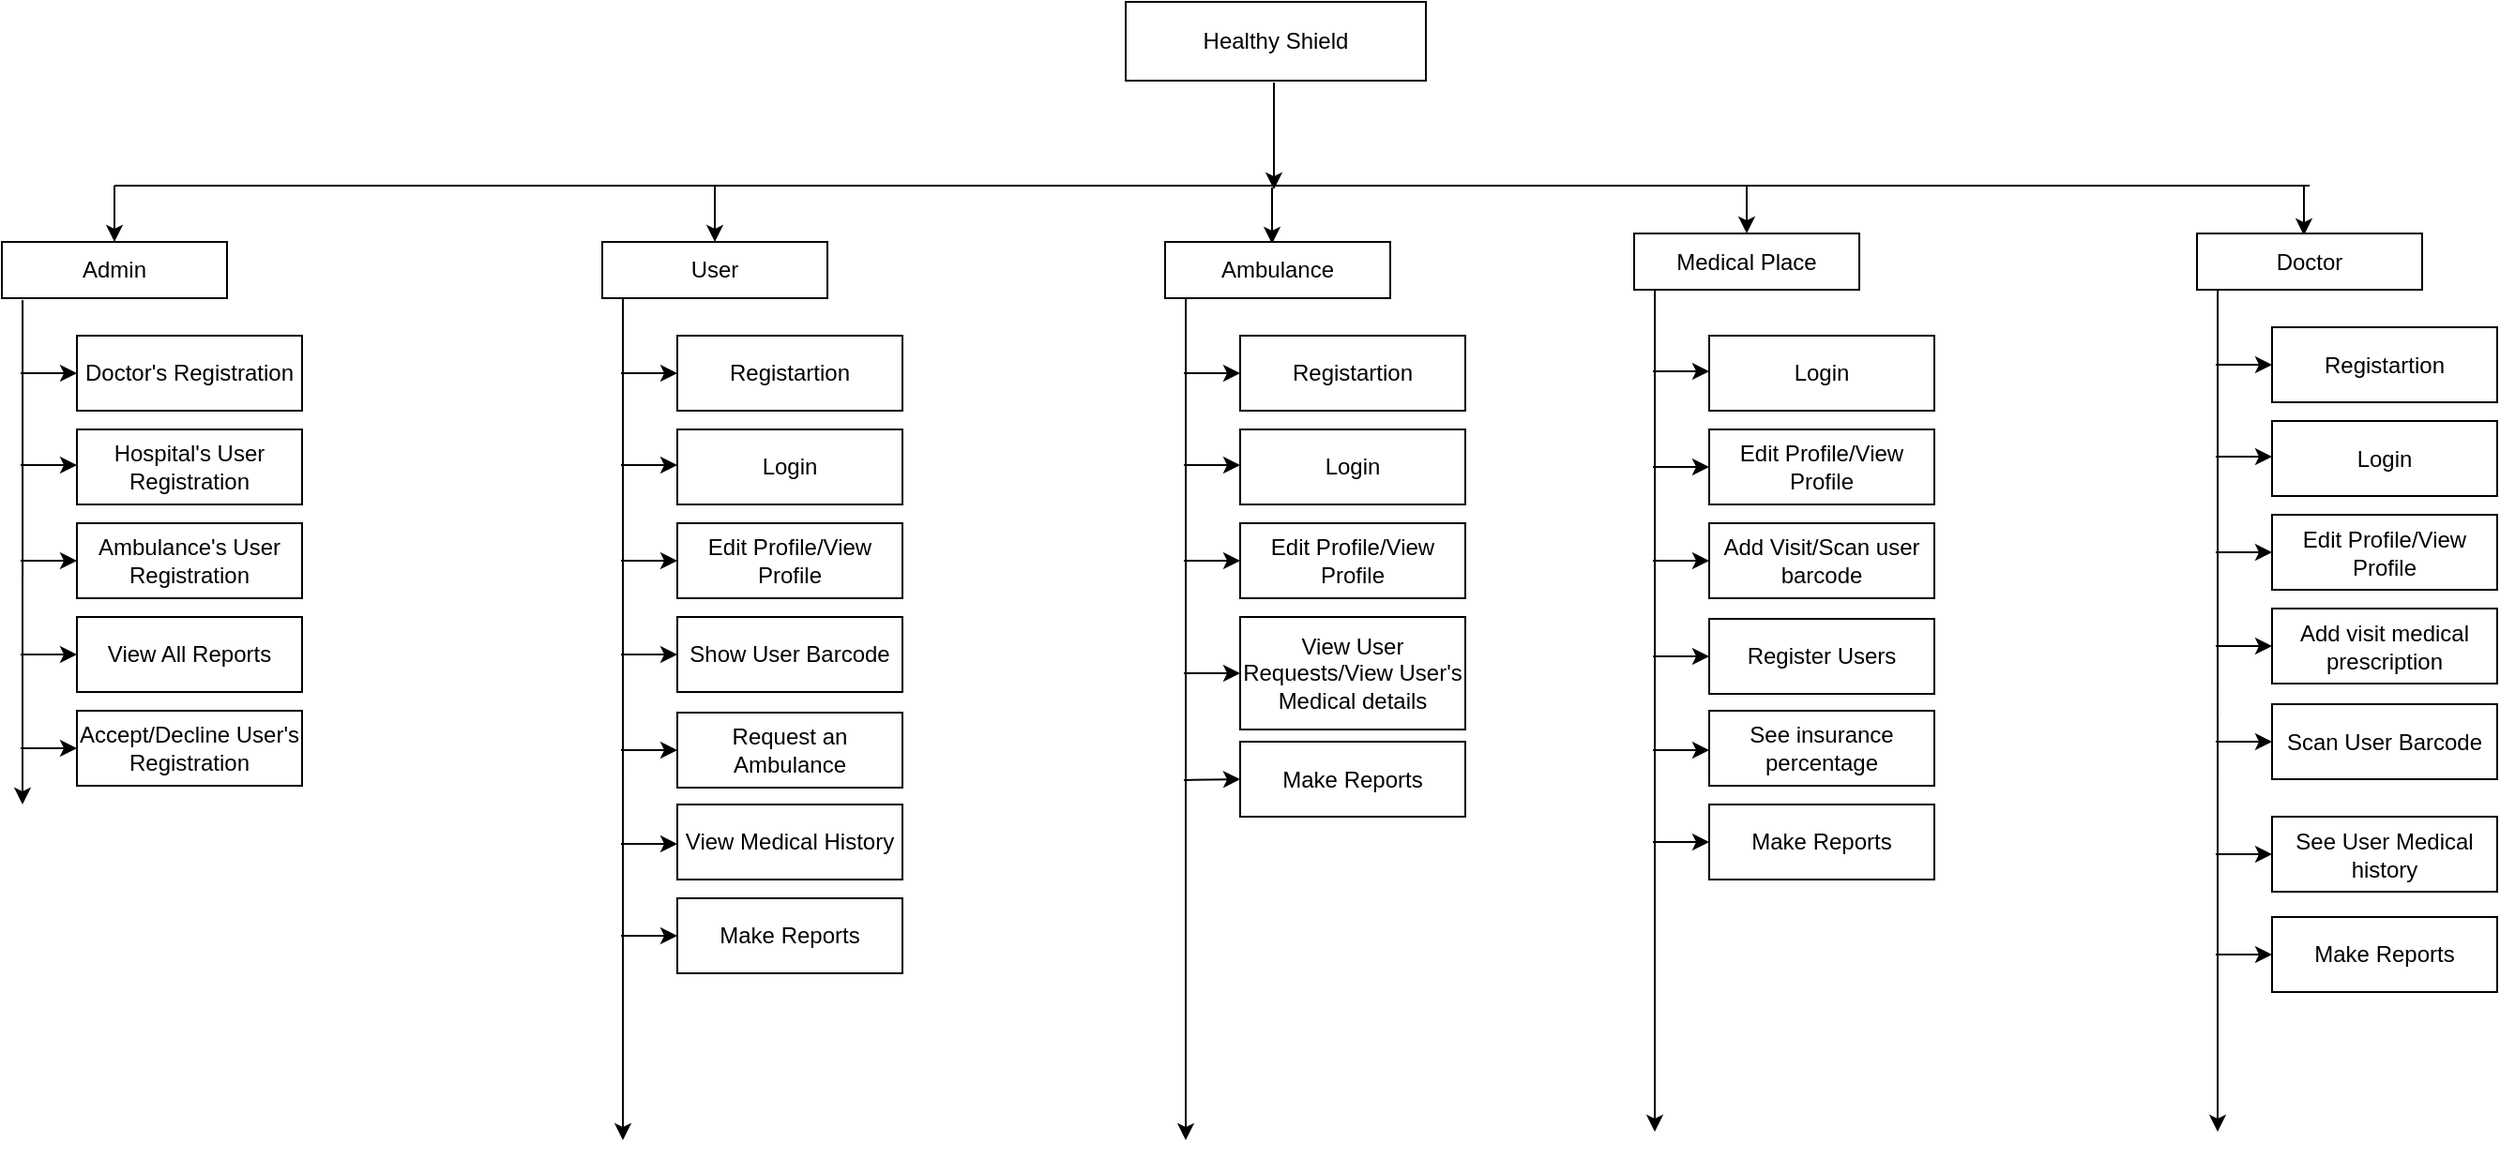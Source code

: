 <mxfile version="13.0.3" type="device"><diagram id="UpAK0fxvu-gSVWHmr6I7" name="Page-1"><mxGraphModel dx="1086" dy="806" grid="1" gridSize="10" guides="1" tooltips="1" connect="1" arrows="1" fold="1" page="1" pageScale="1" pageWidth="850" pageHeight="1100" math="0" shadow="0"><root><mxCell id="0"/><mxCell id="1" parent="0"/><mxCell id="rHH7kZXuoE2YYjR0WJDN-1" value="Healthy Shield" style="rounded=0;whiteSpace=wrap;html=1;" parent="1" vertex="1"><mxGeometry x="619" y="42" width="160" height="42" as="geometry"/></mxCell><mxCell id="rHH7kZXuoE2YYjR0WJDN-2" value="" style="endArrow=classic;html=1;" parent="1" edge="1"><mxGeometry width="50" height="50" relative="1" as="geometry"><mxPoint x="698" y="85" as="sourcePoint"/><mxPoint x="698" y="142" as="targetPoint"/><Array as="points"><mxPoint x="698" y="122"/></Array></mxGeometry></mxCell><mxCell id="rHH7kZXuoE2YYjR0WJDN-3" value="" style="endArrow=none;html=1;endFill=0;" parent="1" edge="1"><mxGeometry width="50" height="50" relative="1" as="geometry"><mxPoint x="400" y="140" as="sourcePoint"/><mxPoint x="80" y="140" as="targetPoint"/></mxGeometry></mxCell><mxCell id="rHH7kZXuoE2YYjR0WJDN-4" value="" style="endArrow=classic;html=1;" parent="1" target="rHH7kZXuoE2YYjR0WJDN-5" edge="1"><mxGeometry width="50" height="50" relative="1" as="geometry"><mxPoint x="80" y="140" as="sourcePoint"/><mxPoint x="80" y="170" as="targetPoint"/></mxGeometry></mxCell><mxCell id="rHH7kZXuoE2YYjR0WJDN-5" value="Admin" style="rounded=0;whiteSpace=wrap;html=1;" parent="1" vertex="1"><mxGeometry x="20" y="170" width="120" height="30" as="geometry"/></mxCell><mxCell id="rHH7kZXuoE2YYjR0WJDN-6" value="" style="endArrow=classic;html=1;exitX=0.142;exitY=1.1;exitDx=0;exitDy=0;exitPerimeter=0;" parent="1" edge="1"><mxGeometry width="50" height="50" relative="1" as="geometry"><mxPoint x="31.04" y="201" as="sourcePoint"/><mxPoint x="31" y="470" as="targetPoint"/></mxGeometry></mxCell><mxCell id="rHH7kZXuoE2YYjR0WJDN-7" value="" style="endArrow=classic;html=1;" parent="1" target="rHH7kZXuoE2YYjR0WJDN-8" edge="1"><mxGeometry width="50" height="50" relative="1" as="geometry"><mxPoint x="30" y="240" as="sourcePoint"/><mxPoint x="60" y="240" as="targetPoint"/></mxGeometry></mxCell><mxCell id="rHH7kZXuoE2YYjR0WJDN-8" value="Doctor's Registration" style="rounded=0;whiteSpace=wrap;html=1;" parent="1" vertex="1"><mxGeometry x="60" y="220" width="120" height="40" as="geometry"/></mxCell><mxCell id="rHH7kZXuoE2YYjR0WJDN-9" value="" style="endArrow=classic;html=1;" parent="1" edge="1"><mxGeometry width="50" height="50" relative="1" as="geometry"><mxPoint x="30" y="289" as="sourcePoint"/><mxPoint x="60" y="289" as="targetPoint"/></mxGeometry></mxCell><mxCell id="rHH7kZXuoE2YYjR0WJDN-10" value="Hospital's User Registration" style="rounded=0;whiteSpace=wrap;html=1;" parent="1" vertex="1"><mxGeometry x="60" y="270" width="120" height="40" as="geometry"/></mxCell><mxCell id="rHH7kZXuoE2YYjR0WJDN-11" value="Ambulance's User Registration" style="rounded=0;whiteSpace=wrap;html=1;" parent="1" vertex="1"><mxGeometry x="60" y="320" width="120" height="40" as="geometry"/></mxCell><mxCell id="rHH7kZXuoE2YYjR0WJDN-12" value="" style="endArrow=classic;html=1;entryX=0;entryY=0.5;entryDx=0;entryDy=0;" parent="1" target="rHH7kZXuoE2YYjR0WJDN-11" edge="1"><mxGeometry width="50" height="50" relative="1" as="geometry"><mxPoint x="30" y="340" as="sourcePoint"/><mxPoint x="70" y="299" as="targetPoint"/></mxGeometry></mxCell><mxCell id="rHH7kZXuoE2YYjR0WJDN-13" value="View All Reports" style="rounded=0;whiteSpace=wrap;html=1;" parent="1" vertex="1"><mxGeometry x="60" y="370" width="120" height="40" as="geometry"/></mxCell><mxCell id="rHH7kZXuoE2YYjR0WJDN-14" value="" style="endArrow=classic;html=1;entryX=0;entryY=0.5;entryDx=0;entryDy=0;" parent="1" target="rHH7kZXuoE2YYjR0WJDN-13" edge="1"><mxGeometry width="50" height="50" relative="1" as="geometry"><mxPoint x="30" y="390" as="sourcePoint"/><mxPoint x="70" y="350" as="targetPoint"/></mxGeometry></mxCell><mxCell id="rHH7kZXuoE2YYjR0WJDN-27" value="" style="endArrow=classic;html=1;" parent="1" target="rHH7kZXuoE2YYjR0WJDN-28" edge="1"><mxGeometry width="50" height="50" relative="1" as="geometry"><mxPoint x="400" y="140" as="sourcePoint"/><mxPoint x="400" y="170" as="targetPoint"/></mxGeometry></mxCell><mxCell id="rHH7kZXuoE2YYjR0WJDN-28" value="User" style="rounded=0;whiteSpace=wrap;html=1;" parent="1" vertex="1"><mxGeometry x="340" y="170" width="120" height="30" as="geometry"/></mxCell><mxCell id="rHH7kZXuoE2YYjR0WJDN-29" value="" style="endArrow=classic;html=1;exitX=0.142;exitY=1.1;exitDx=0;exitDy=0;exitPerimeter=0;" parent="1" edge="1"><mxGeometry width="50" height="50" relative="1" as="geometry"><mxPoint x="351.04" y="200" as="sourcePoint"/><mxPoint x="351" y="649" as="targetPoint"/></mxGeometry></mxCell><mxCell id="rHH7kZXuoE2YYjR0WJDN-30" value="" style="endArrow=classic;html=1;" parent="1" target="rHH7kZXuoE2YYjR0WJDN-31" edge="1"><mxGeometry width="50" height="50" relative="1" as="geometry"><mxPoint x="350" y="240" as="sourcePoint"/><mxPoint x="380" y="240" as="targetPoint"/></mxGeometry></mxCell><mxCell id="rHH7kZXuoE2YYjR0WJDN-31" value="Registartion" style="rounded=0;whiteSpace=wrap;html=1;" parent="1" vertex="1"><mxGeometry x="380" y="220" width="120" height="40" as="geometry"/></mxCell><mxCell id="rHH7kZXuoE2YYjR0WJDN-32" value="" style="endArrow=classic;html=1;" parent="1" edge="1"><mxGeometry width="50" height="50" relative="1" as="geometry"><mxPoint x="350" y="289" as="sourcePoint"/><mxPoint x="380" y="289" as="targetPoint"/></mxGeometry></mxCell><mxCell id="rHH7kZXuoE2YYjR0WJDN-33" value="Login" style="rounded=0;whiteSpace=wrap;html=1;" parent="1" vertex="1"><mxGeometry x="380" y="270" width="120" height="40" as="geometry"/></mxCell><mxCell id="rHH7kZXuoE2YYjR0WJDN-34" value="Edit Profile/View Profile" style="rounded=0;whiteSpace=wrap;html=1;" parent="1" vertex="1"><mxGeometry x="380" y="320" width="120" height="40" as="geometry"/></mxCell><mxCell id="rHH7kZXuoE2YYjR0WJDN-35" value="" style="endArrow=classic;html=1;entryX=0;entryY=0.5;entryDx=0;entryDy=0;" parent="1" target="rHH7kZXuoE2YYjR0WJDN-34" edge="1"><mxGeometry width="50" height="50" relative="1" as="geometry"><mxPoint x="350" y="340" as="sourcePoint"/><mxPoint x="390" y="299" as="targetPoint"/></mxGeometry></mxCell><mxCell id="rHH7kZXuoE2YYjR0WJDN-36" value="Show User Barcode" style="rounded=0;whiteSpace=wrap;html=1;" parent="1" vertex="1"><mxGeometry x="380" y="370" width="120" height="40" as="geometry"/></mxCell><mxCell id="rHH7kZXuoE2YYjR0WJDN-37" value="" style="endArrow=classic;html=1;entryX=0;entryY=0.5;entryDx=0;entryDy=0;" parent="1" target="rHH7kZXuoE2YYjR0WJDN-36" edge="1"><mxGeometry width="50" height="50" relative="1" as="geometry"><mxPoint x="350" y="390" as="sourcePoint"/><mxPoint x="390" y="350" as="targetPoint"/></mxGeometry></mxCell><mxCell id="rHH7kZXuoE2YYjR0WJDN-38" value="" style="endArrow=classic;html=1;" parent="1" edge="1"><mxGeometry width="50" height="50" relative="1" as="geometry"><mxPoint x="350" y="441" as="sourcePoint"/><mxPoint x="380" y="441" as="targetPoint"/></mxGeometry></mxCell><mxCell id="rHH7kZXuoE2YYjR0WJDN-39" value="" style="endArrow=classic;html=1;" parent="1" edge="1"><mxGeometry width="50" height="50" relative="1" as="geometry"><mxPoint x="350" y="491" as="sourcePoint"/><mxPoint x="380" y="491" as="targetPoint"/></mxGeometry></mxCell><mxCell id="rHH7kZXuoE2YYjR0WJDN-40" value="Request an Ambulance" style="rounded=0;whiteSpace=wrap;html=1;" parent="1" vertex="1"><mxGeometry x="380" y="421" width="120" height="40" as="geometry"/></mxCell><mxCell id="rHH7kZXuoE2YYjR0WJDN-41" value="View Medical History" style="rounded=0;whiteSpace=wrap;html=1;" parent="1" vertex="1"><mxGeometry x="380" y="470" width="120" height="40" as="geometry"/></mxCell><mxCell id="rHH7kZXuoE2YYjR0WJDN-42" value="Make Reports" style="rounded=0;whiteSpace=wrap;html=1;" parent="1" vertex="1"><mxGeometry x="380" y="520" width="120" height="40" as="geometry"/></mxCell><mxCell id="rHH7kZXuoE2YYjR0WJDN-43" value="" style="endArrow=classic;html=1;entryX=0;entryY=0.5;entryDx=0;entryDy=0;" parent="1" target="rHH7kZXuoE2YYjR0WJDN-42" edge="1"><mxGeometry width="50" height="50" relative="1" as="geometry"><mxPoint x="350" y="540" as="sourcePoint"/><mxPoint x="390" y="500" as="targetPoint"/></mxGeometry></mxCell><mxCell id="rHH7kZXuoE2YYjR0WJDN-46" value="" style="endArrow=none;html=1;endFill=0;" parent="1" edge="1"><mxGeometry width="50" height="50" relative="1" as="geometry"><mxPoint x="400" y="140" as="sourcePoint"/><mxPoint x="1250" y="140" as="targetPoint"/></mxGeometry></mxCell><mxCell id="rHH7kZXuoE2YYjR0WJDN-48" value="" style="endArrow=classic;html=1;" parent="1" edge="1"><mxGeometry width="50" height="50" relative="1" as="geometry"><mxPoint x="697" y="141" as="sourcePoint"/><mxPoint x="697" y="171" as="targetPoint"/></mxGeometry></mxCell><mxCell id="rHH7kZXuoE2YYjR0WJDN-65" value="Ambulance" style="rounded=0;whiteSpace=wrap;html=1;" parent="1" vertex="1"><mxGeometry x="640" y="170" width="120" height="30" as="geometry"/></mxCell><mxCell id="rHH7kZXuoE2YYjR0WJDN-66" value="" style="endArrow=classic;html=1;exitX=0.142;exitY=1.1;exitDx=0;exitDy=0;exitPerimeter=0;" parent="1" edge="1"><mxGeometry width="50" height="50" relative="1" as="geometry"><mxPoint x="651.04" y="200" as="sourcePoint"/><mxPoint x="651" y="649" as="targetPoint"/></mxGeometry></mxCell><mxCell id="rHH7kZXuoE2YYjR0WJDN-67" value="" style="endArrow=classic;html=1;" parent="1" target="rHH7kZXuoE2YYjR0WJDN-68" edge="1"><mxGeometry width="50" height="50" relative="1" as="geometry"><mxPoint x="650" y="240" as="sourcePoint"/><mxPoint x="680" y="240" as="targetPoint"/></mxGeometry></mxCell><mxCell id="rHH7kZXuoE2YYjR0WJDN-68" value="Registartion" style="rounded=0;whiteSpace=wrap;html=1;" parent="1" vertex="1"><mxGeometry x="680" y="220" width="120" height="40" as="geometry"/></mxCell><mxCell id="rHH7kZXuoE2YYjR0WJDN-69" value="" style="endArrow=classic;html=1;" parent="1" edge="1"><mxGeometry width="50" height="50" relative="1" as="geometry"><mxPoint x="650" y="289" as="sourcePoint"/><mxPoint x="680" y="289" as="targetPoint"/></mxGeometry></mxCell><mxCell id="rHH7kZXuoE2YYjR0WJDN-70" value="Login" style="rounded=0;whiteSpace=wrap;html=1;" parent="1" vertex="1"><mxGeometry x="680" y="270" width="120" height="40" as="geometry"/></mxCell><mxCell id="rHH7kZXuoE2YYjR0WJDN-73" value="View User Requests/View User's Medical details" style="rounded=0;whiteSpace=wrap;html=1;" parent="1" vertex="1"><mxGeometry x="680" y="370" width="120" height="60" as="geometry"/></mxCell><mxCell id="rHH7kZXuoE2YYjR0WJDN-74" value="" style="endArrow=classic;html=1;entryX=0;entryY=0.5;entryDx=0;entryDy=0;" parent="1" target="rHH7kZXuoE2YYjR0WJDN-73" edge="1"><mxGeometry width="50" height="50" relative="1" as="geometry"><mxPoint x="650" y="400" as="sourcePoint"/><mxPoint x="690" y="350" as="targetPoint"/></mxGeometry></mxCell><mxCell id="rHH7kZXuoE2YYjR0WJDN-79" value="Make Reports" style="rounded=0;whiteSpace=wrap;html=1;" parent="1" vertex="1"><mxGeometry x="680" y="436.5" width="120" height="40" as="geometry"/></mxCell><mxCell id="rHH7kZXuoE2YYjR0WJDN-80" value="" style="endArrow=classic;html=1;entryX=0;entryY=0.5;entryDx=0;entryDy=0;" parent="1" target="rHH7kZXuoE2YYjR0WJDN-79" edge="1"><mxGeometry width="50" height="50" relative="1" as="geometry"><mxPoint x="650" y="457" as="sourcePoint"/><mxPoint x="690" y="380" as="targetPoint"/></mxGeometry></mxCell><mxCell id="rHH7kZXuoE2YYjR0WJDN-82" value="Edit Profile/View Profile" style="rounded=0;whiteSpace=wrap;html=1;" parent="1" vertex="1"><mxGeometry x="680" y="320" width="120" height="40" as="geometry"/></mxCell><mxCell id="rHH7kZXuoE2YYjR0WJDN-83" value="" style="endArrow=classic;html=1;entryX=0;entryY=0.5;entryDx=0;entryDy=0;" parent="1" target="rHH7kZXuoE2YYjR0WJDN-82" edge="1"><mxGeometry width="50" height="50" relative="1" as="geometry"><mxPoint x="650" y="340" as="sourcePoint"/><mxPoint x="690" y="299" as="targetPoint"/></mxGeometry></mxCell><mxCell id="rHH7kZXuoE2YYjR0WJDN-117" value="" style="endArrow=classic;html=1;" parent="1" target="rHH7kZXuoE2YYjR0WJDN-118" edge="1"><mxGeometry width="50" height="50" relative="1" as="geometry"><mxPoint x="950" y="140" as="sourcePoint"/><mxPoint x="950" y="165.5" as="targetPoint"/></mxGeometry></mxCell><mxCell id="rHH7kZXuoE2YYjR0WJDN-118" value="Medical Place" style="rounded=0;whiteSpace=wrap;html=1;" parent="1" vertex="1"><mxGeometry x="890" y="165.5" width="120" height="30" as="geometry"/></mxCell><mxCell id="rHH7kZXuoE2YYjR0WJDN-119" value="" style="endArrow=classic;html=1;exitX=0.142;exitY=1.1;exitDx=0;exitDy=0;exitPerimeter=0;" parent="1" edge="1"><mxGeometry width="50" height="50" relative="1" as="geometry"><mxPoint x="901.04" y="195.5" as="sourcePoint"/><mxPoint x="901" y="644.5" as="targetPoint"/></mxGeometry></mxCell><mxCell id="rHH7kZXuoE2YYjR0WJDN-122" value="" style="endArrow=classic;html=1;" parent="1" edge="1"><mxGeometry width="50" height="50" relative="1" as="geometry"><mxPoint x="900" y="239" as="sourcePoint"/><mxPoint x="930" y="239" as="targetPoint"/></mxGeometry></mxCell><mxCell id="rHH7kZXuoE2YYjR0WJDN-123" value="Login" style="rounded=0;whiteSpace=wrap;html=1;" parent="1" vertex="1"><mxGeometry x="930" y="220" width="120" height="40" as="geometry"/></mxCell><mxCell id="rHH7kZXuoE2YYjR0WJDN-124" value="Edit Profile/View Profile" style="rounded=0;whiteSpace=wrap;html=1;" parent="1" vertex="1"><mxGeometry x="930" y="270" width="120" height="40" as="geometry"/></mxCell><mxCell id="rHH7kZXuoE2YYjR0WJDN-125" value="" style="endArrow=classic;html=1;entryX=0;entryY=0.5;entryDx=0;entryDy=0;" parent="1" target="rHH7kZXuoE2YYjR0WJDN-124" edge="1"><mxGeometry width="50" height="50" relative="1" as="geometry"><mxPoint x="900" y="290" as="sourcePoint"/><mxPoint x="940" y="249" as="targetPoint"/></mxGeometry></mxCell><mxCell id="rHH7kZXuoE2YYjR0WJDN-126" value="Add Visit/Scan user barcode" style="rounded=0;whiteSpace=wrap;html=1;" parent="1" vertex="1"><mxGeometry x="930" y="320" width="120" height="40" as="geometry"/></mxCell><mxCell id="rHH7kZXuoE2YYjR0WJDN-127" value="" style="endArrow=classic;html=1;entryX=0;entryY=0.5;entryDx=0;entryDy=0;" parent="1" target="rHH7kZXuoE2YYjR0WJDN-126" edge="1"><mxGeometry width="50" height="50" relative="1" as="geometry"><mxPoint x="900" y="340" as="sourcePoint"/><mxPoint x="940" y="300" as="targetPoint"/></mxGeometry></mxCell><mxCell id="rHH7kZXuoE2YYjR0WJDN-128" value="" style="endArrow=classic;html=1;" parent="1" edge="1"><mxGeometry width="50" height="50" relative="1" as="geometry"><mxPoint x="900" y="391" as="sourcePoint"/><mxPoint x="930" y="391" as="targetPoint"/></mxGeometry></mxCell><mxCell id="rHH7kZXuoE2YYjR0WJDN-129" value="" style="endArrow=classic;html=1;" parent="1" edge="1"><mxGeometry width="50" height="50" relative="1" as="geometry"><mxPoint x="900" y="441" as="sourcePoint"/><mxPoint x="930" y="441" as="targetPoint"/></mxGeometry></mxCell><mxCell id="rHH7kZXuoE2YYjR0WJDN-130" value="Register Users" style="rounded=0;whiteSpace=wrap;html=1;" parent="1" vertex="1"><mxGeometry x="930" y="371" width="120" height="40" as="geometry"/></mxCell><mxCell id="rHH7kZXuoE2YYjR0WJDN-131" value="See insurance percentage" style="rounded=0;whiteSpace=wrap;html=1;" parent="1" vertex="1"><mxGeometry x="930" y="420" width="120" height="40" as="geometry"/></mxCell><mxCell id="rHH7kZXuoE2YYjR0WJDN-132" value="Make Reports" style="rounded=0;whiteSpace=wrap;html=1;" parent="1" vertex="1"><mxGeometry x="930" y="470" width="120" height="40" as="geometry"/></mxCell><mxCell id="rHH7kZXuoE2YYjR0WJDN-133" value="" style="endArrow=classic;html=1;entryX=0;entryY=0.5;entryDx=0;entryDy=0;" parent="1" target="rHH7kZXuoE2YYjR0WJDN-132" edge="1"><mxGeometry width="50" height="50" relative="1" as="geometry"><mxPoint x="900" y="490" as="sourcePoint"/><mxPoint x="940" y="450" as="targetPoint"/></mxGeometry></mxCell><mxCell id="rHH7kZXuoE2YYjR0WJDN-135" value="" style="endArrow=classic;html=1;" parent="1" edge="1"><mxGeometry width="50" height="50" relative="1" as="geometry"><mxPoint x="1247" y="140" as="sourcePoint"/><mxPoint x="1247" y="166.5" as="targetPoint"/></mxGeometry></mxCell><mxCell id="rHH7kZXuoE2YYjR0WJDN-136" value="Doctor" style="rounded=0;whiteSpace=wrap;html=1;" parent="1" vertex="1"><mxGeometry x="1190" y="165.5" width="120" height="30" as="geometry"/></mxCell><mxCell id="rHH7kZXuoE2YYjR0WJDN-137" value="" style="endArrow=classic;html=1;exitX=0.142;exitY=1.1;exitDx=0;exitDy=0;exitPerimeter=0;" parent="1" edge="1"><mxGeometry width="50" height="50" relative="1" as="geometry"><mxPoint x="1201.04" y="195.5" as="sourcePoint"/><mxPoint x="1201" y="644.5" as="targetPoint"/></mxGeometry></mxCell><mxCell id="rHH7kZXuoE2YYjR0WJDN-138" value="" style="endArrow=classic;html=1;" parent="1" target="rHH7kZXuoE2YYjR0WJDN-139" edge="1"><mxGeometry width="50" height="50" relative="1" as="geometry"><mxPoint x="1200" y="235.5" as="sourcePoint"/><mxPoint x="1230" y="235.5" as="targetPoint"/></mxGeometry></mxCell><mxCell id="rHH7kZXuoE2YYjR0WJDN-139" value="Registartion" style="rounded=0;whiteSpace=wrap;html=1;" parent="1" vertex="1"><mxGeometry x="1230" y="215.5" width="120" height="40" as="geometry"/></mxCell><mxCell id="rHH7kZXuoE2YYjR0WJDN-140" value="" style="endArrow=classic;html=1;" parent="1" edge="1"><mxGeometry width="50" height="50" relative="1" as="geometry"><mxPoint x="1200" y="284.5" as="sourcePoint"/><mxPoint x="1230" y="284.5" as="targetPoint"/></mxGeometry></mxCell><mxCell id="rHH7kZXuoE2YYjR0WJDN-141" value="Login" style="rounded=0;whiteSpace=wrap;html=1;" parent="1" vertex="1"><mxGeometry x="1230" y="265.5" width="120" height="40" as="geometry"/></mxCell><mxCell id="rHH7kZXuoE2YYjR0WJDN-142" value="Add visit medical prescription" style="rounded=0;whiteSpace=wrap;html=1;" parent="1" vertex="1"><mxGeometry x="1230" y="365.5" width="120" height="40" as="geometry"/></mxCell><mxCell id="rHH7kZXuoE2YYjR0WJDN-143" value="" style="endArrow=classic;html=1;entryX=0;entryY=0.5;entryDx=0;entryDy=0;" parent="1" target="rHH7kZXuoE2YYjR0WJDN-142" edge="1"><mxGeometry width="50" height="50" relative="1" as="geometry"><mxPoint x="1200" y="385.5" as="sourcePoint"/><mxPoint x="1240" y="345.5" as="targetPoint"/></mxGeometry></mxCell><mxCell id="rHH7kZXuoE2YYjR0WJDN-144" value="" style="endArrow=classic;html=1;" parent="1" edge="1"><mxGeometry width="50" height="50" relative="1" as="geometry"><mxPoint x="1200" y="436.5" as="sourcePoint"/><mxPoint x="1230" y="436.5" as="targetPoint"/></mxGeometry></mxCell><mxCell id="rHH7kZXuoE2YYjR0WJDN-145" value="Scan User Barcode" style="rounded=0;whiteSpace=wrap;html=1;" parent="1" vertex="1"><mxGeometry x="1230" y="416.5" width="120" height="40" as="geometry"/></mxCell><mxCell id="rHH7kZXuoE2YYjR0WJDN-146" value="See User Medical history" style="rounded=0;whiteSpace=wrap;html=1;" parent="1" vertex="1"><mxGeometry x="1230" y="476.5" width="120" height="40" as="geometry"/></mxCell><mxCell id="rHH7kZXuoE2YYjR0WJDN-147" value="" style="endArrow=classic;html=1;entryX=0;entryY=0.5;entryDx=0;entryDy=0;" parent="1" target="rHH7kZXuoE2YYjR0WJDN-146" edge="1"><mxGeometry width="50" height="50" relative="1" as="geometry"><mxPoint x="1200" y="496.5" as="sourcePoint"/><mxPoint x="1240" y="456.5" as="targetPoint"/></mxGeometry></mxCell><mxCell id="rHH7kZXuoE2YYjR0WJDN-148" value="Edit Profile/View Profile" style="rounded=0;whiteSpace=wrap;html=1;" parent="1" vertex="1"><mxGeometry x="1230" y="315.5" width="120" height="40" as="geometry"/></mxCell><mxCell id="rHH7kZXuoE2YYjR0WJDN-149" value="" style="endArrow=classic;html=1;entryX=0;entryY=0.5;entryDx=0;entryDy=0;" parent="1" target="rHH7kZXuoE2YYjR0WJDN-148" edge="1"><mxGeometry width="50" height="50" relative="1" as="geometry"><mxPoint x="1200" y="335.5" as="sourcePoint"/><mxPoint x="1240" y="294.5" as="targetPoint"/></mxGeometry></mxCell><mxCell id="rHH7kZXuoE2YYjR0WJDN-150" value="Make Reports" style="rounded=0;whiteSpace=wrap;html=1;" parent="1" vertex="1"><mxGeometry x="1230" y="530" width="120" height="40" as="geometry"/></mxCell><mxCell id="rHH7kZXuoE2YYjR0WJDN-151" value="" style="endArrow=classic;html=1;entryX=0;entryY=0.5;entryDx=0;entryDy=0;" parent="1" target="rHH7kZXuoE2YYjR0WJDN-150" edge="1"><mxGeometry width="50" height="50" relative="1" as="geometry"><mxPoint x="1200" y="550" as="sourcePoint"/><mxPoint x="1240" y="510" as="targetPoint"/></mxGeometry></mxCell><mxCell id="k4hUbSQ5DEobfekzXYVZ-1" value="Accept/Decline User's Registration" style="rounded=0;whiteSpace=wrap;html=1;" parent="1" vertex="1"><mxGeometry x="60" y="420" width="120" height="40" as="geometry"/></mxCell><mxCell id="k4hUbSQ5DEobfekzXYVZ-2" value="" style="endArrow=classic;html=1;entryX=0;entryY=0.5;entryDx=0;entryDy=0;" parent="1" target="k4hUbSQ5DEobfekzXYVZ-1" edge="1"><mxGeometry width="50" height="50" relative="1" as="geometry"><mxPoint x="30" y="440" as="sourcePoint"/><mxPoint x="70" y="400" as="targetPoint"/></mxGeometry></mxCell></root></mxGraphModel></diagram></mxfile>
